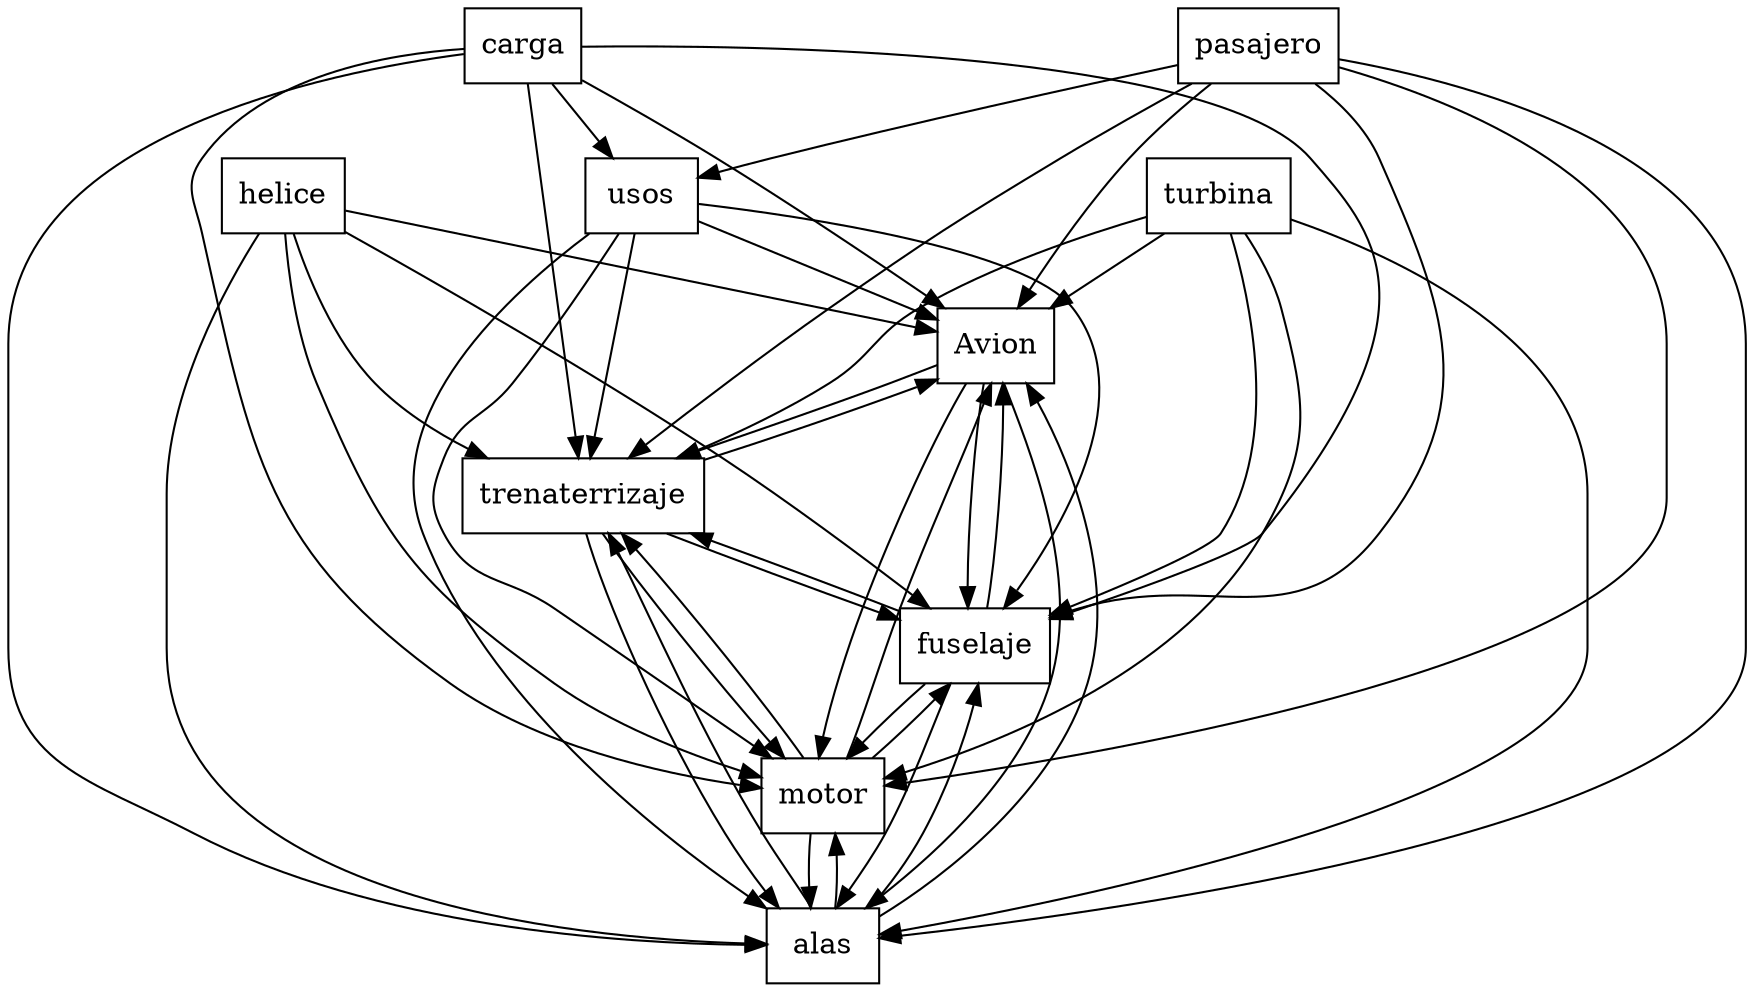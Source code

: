 digraph{
graph [rankdir=TB];
node [shape=box];
edge [arrowhead=normal];
0[label="turbina",]
1[label="Avion",]
2[label="trenaterrizaje",]
3[label="helice",]
4[label="usos",]
5[label="alas",]
6[label="motor",]
7[label="fuselaje",]
8[label="carga",]
9[label="pasajero",]
0->1[label="",]
0->2[label="",]
0->5[label="",]
0->6[label="",]
0->7[label="",]
1->2[label="",]
1->5[label="",]
1->6[label="",]
1->7[label="",]
2->1[label="",]
2->5[label="",]
2->6[label="",]
2->7[label="",]
3->1[label="",]
3->2[label="",]
3->5[label="",]
3->6[label="",]
3->7[label="",]
4->1[label="",]
4->2[label="",]
4->5[label="",]
4->6[label="",]
4->7[label="",]
5->1[label="",]
5->2[label="",]
5->6[label="",]
5->7[label="",]
6->1[label="",]
6->2[label="",]
6->5[label="",]
6->7[label="",]
7->1[label="",]
7->2[label="",]
7->5[label="",]
7->6[label="",]
8->1[label="",]
8->2[label="",]
8->4[label="",]
8->5[label="",]
8->6[label="",]
8->7[label="",]
9->1[label="",]
9->2[label="",]
9->4[label="",]
9->5[label="",]
9->6[label="",]
9->7[label="",]
}
